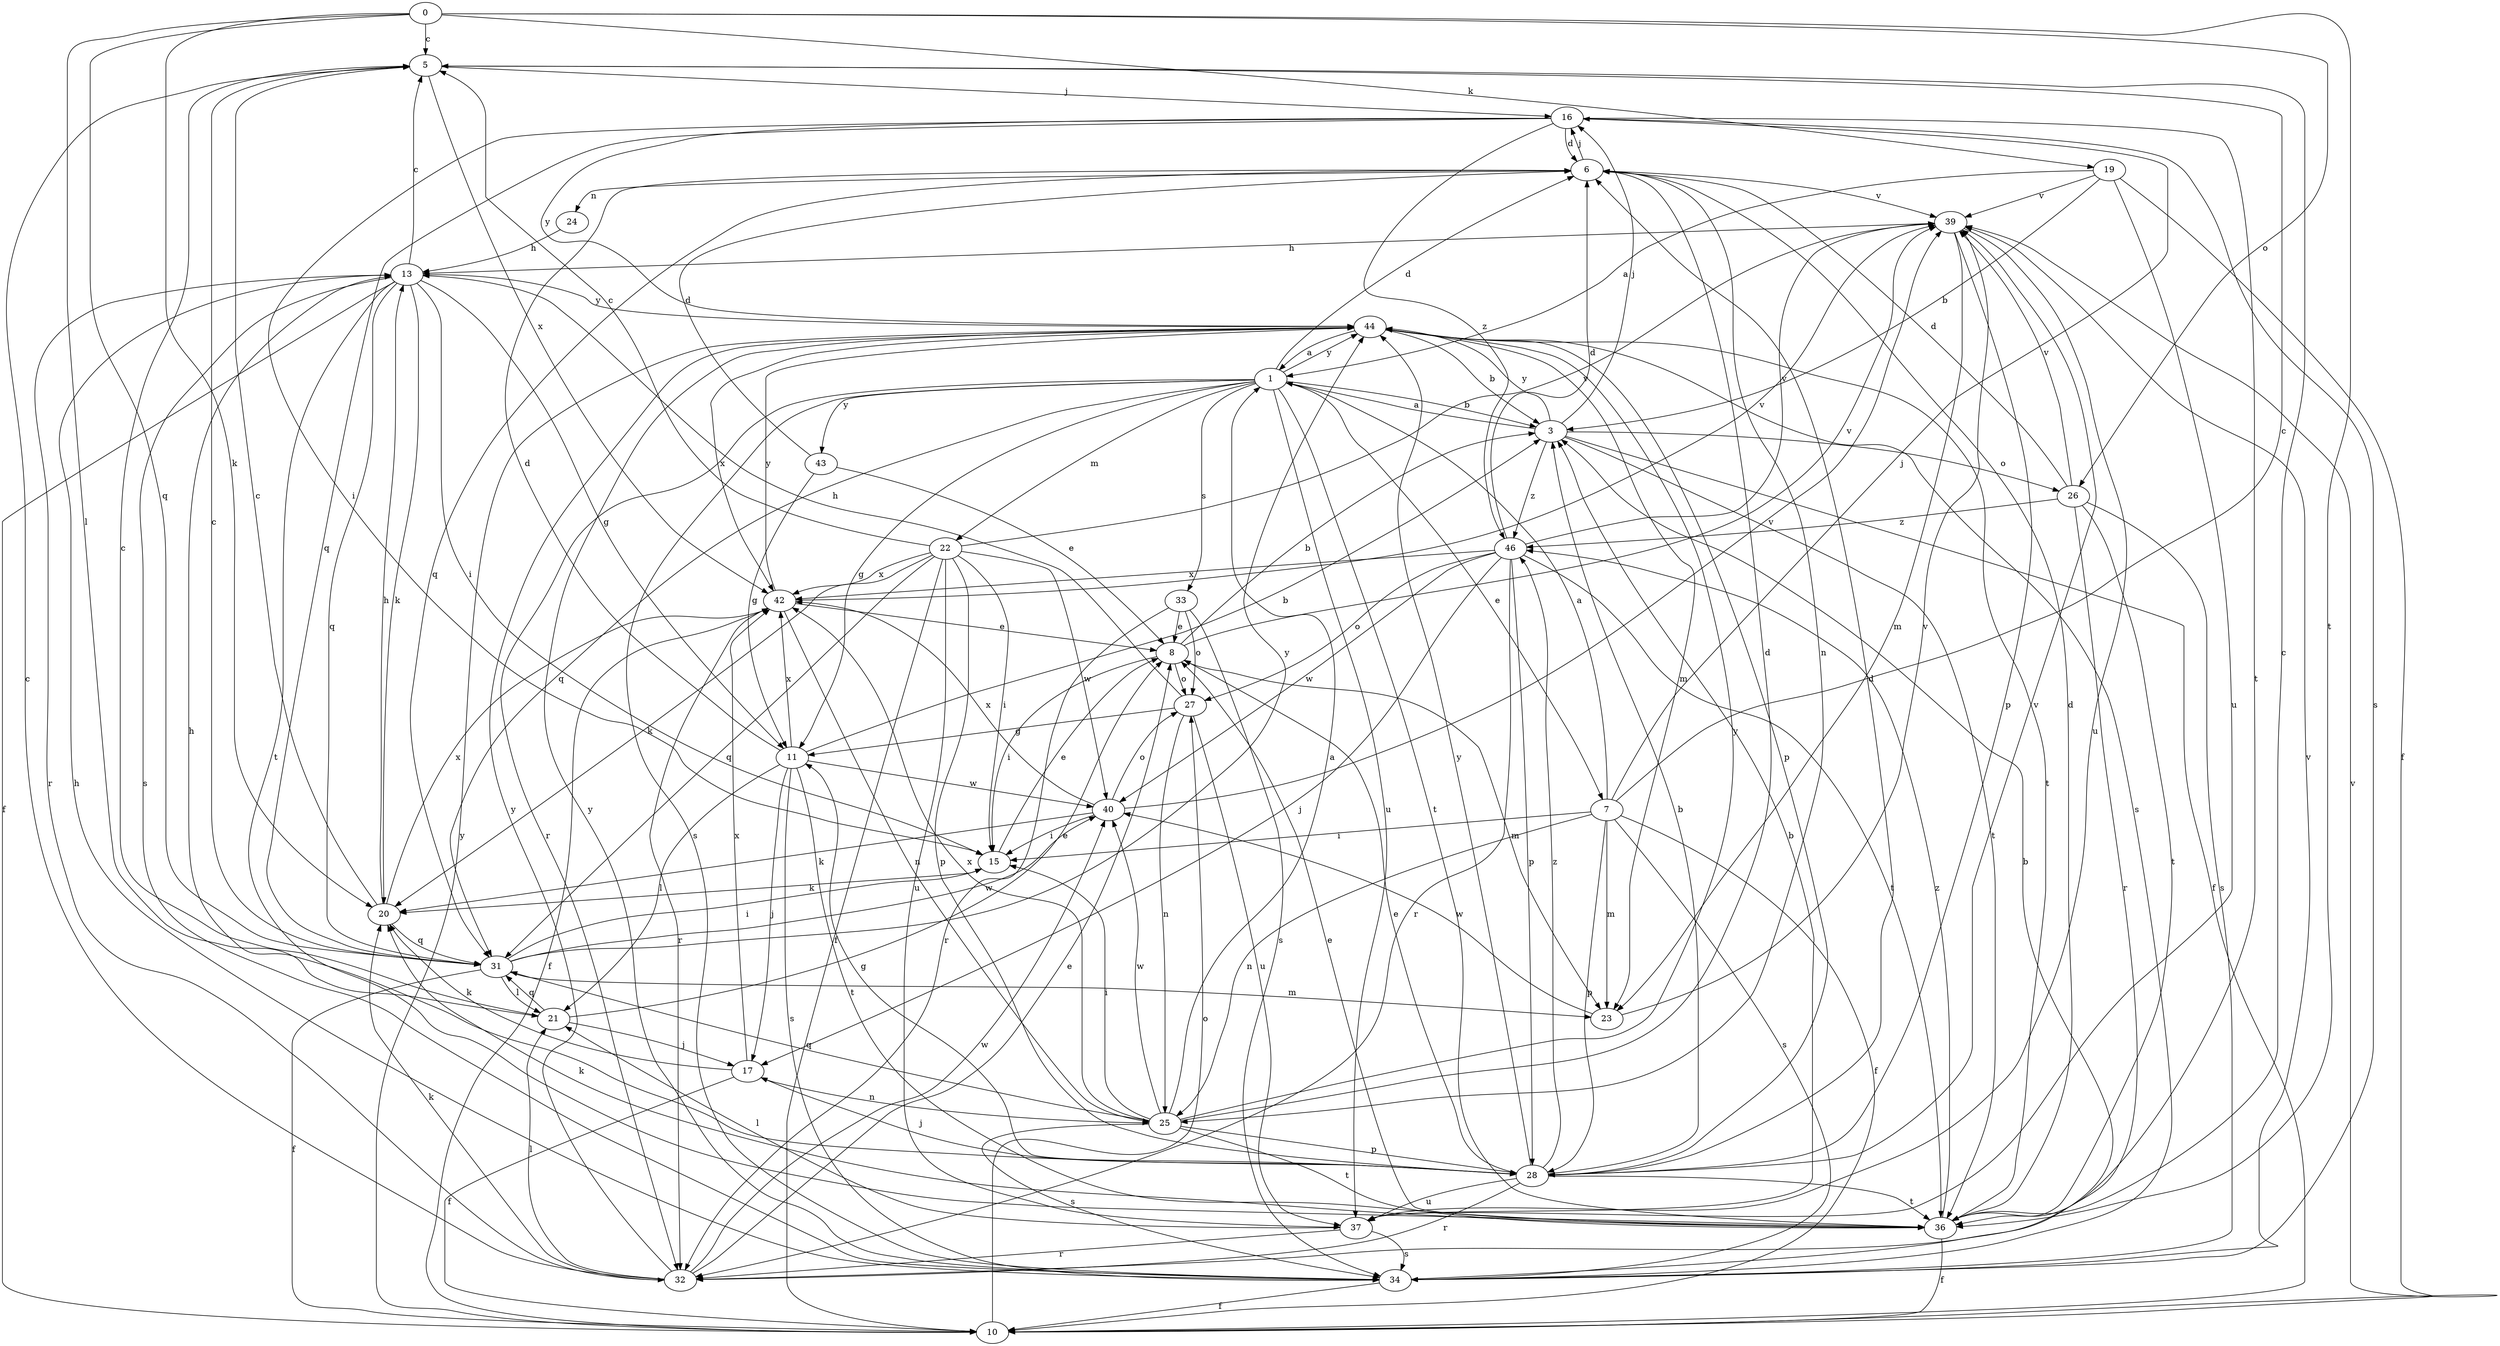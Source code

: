 strict digraph  {
0;
1;
3;
5;
6;
7;
8;
10;
11;
13;
15;
16;
17;
19;
20;
21;
22;
23;
24;
25;
26;
27;
28;
31;
32;
33;
34;
36;
37;
39;
40;
42;
43;
44;
46;
0 -> 5  [label=c];
0 -> 19  [label=k];
0 -> 20  [label=k];
0 -> 21  [label=l];
0 -> 26  [label=o];
0 -> 31  [label=q];
0 -> 36  [label=t];
1 -> 3  [label=b];
1 -> 6  [label=d];
1 -> 7  [label=e];
1 -> 11  [label=g];
1 -> 22  [label=m];
1 -> 31  [label=q];
1 -> 32  [label=r];
1 -> 33  [label=s];
1 -> 34  [label=s];
1 -> 36  [label=t];
1 -> 37  [label=u];
1 -> 43  [label=y];
1 -> 44  [label=y];
3 -> 1  [label=a];
3 -> 10  [label=f];
3 -> 16  [label=j];
3 -> 26  [label=o];
3 -> 36  [label=t];
3 -> 44  [label=y];
3 -> 46  [label=z];
5 -> 16  [label=j];
5 -> 42  [label=x];
6 -> 16  [label=j];
6 -> 24  [label=n];
6 -> 25  [label=n];
6 -> 31  [label=q];
6 -> 39  [label=v];
7 -> 1  [label=a];
7 -> 5  [label=c];
7 -> 10  [label=f];
7 -> 15  [label=i];
7 -> 16  [label=j];
7 -> 23  [label=m];
7 -> 25  [label=n];
7 -> 28  [label=p];
7 -> 34  [label=s];
8 -> 3  [label=b];
8 -> 15  [label=i];
8 -> 23  [label=m];
8 -> 27  [label=o];
8 -> 39  [label=v];
10 -> 27  [label=o];
10 -> 39  [label=v];
10 -> 44  [label=y];
11 -> 3  [label=b];
11 -> 6  [label=d];
11 -> 17  [label=j];
11 -> 21  [label=l];
11 -> 34  [label=s];
11 -> 36  [label=t];
11 -> 40  [label=w];
11 -> 42  [label=x];
13 -> 5  [label=c];
13 -> 10  [label=f];
13 -> 11  [label=g];
13 -> 15  [label=i];
13 -> 20  [label=k];
13 -> 31  [label=q];
13 -> 32  [label=r];
13 -> 34  [label=s];
13 -> 36  [label=t];
13 -> 44  [label=y];
15 -> 8  [label=e];
15 -> 20  [label=k];
16 -> 6  [label=d];
16 -> 15  [label=i];
16 -> 31  [label=q];
16 -> 34  [label=s];
16 -> 36  [label=t];
16 -> 44  [label=y];
16 -> 46  [label=z];
17 -> 10  [label=f];
17 -> 20  [label=k];
17 -> 25  [label=n];
17 -> 42  [label=x];
19 -> 1  [label=a];
19 -> 3  [label=b];
19 -> 10  [label=f];
19 -> 37  [label=u];
19 -> 39  [label=v];
20 -> 5  [label=c];
20 -> 13  [label=h];
20 -> 31  [label=q];
20 -> 42  [label=x];
21 -> 5  [label=c];
21 -> 8  [label=e];
21 -> 17  [label=j];
21 -> 31  [label=q];
22 -> 5  [label=c];
22 -> 10  [label=f];
22 -> 15  [label=i];
22 -> 20  [label=k];
22 -> 28  [label=p];
22 -> 31  [label=q];
22 -> 37  [label=u];
22 -> 39  [label=v];
22 -> 40  [label=w];
22 -> 42  [label=x];
23 -> 39  [label=v];
23 -> 40  [label=w];
24 -> 13  [label=h];
25 -> 1  [label=a];
25 -> 6  [label=d];
25 -> 15  [label=i];
25 -> 28  [label=p];
25 -> 31  [label=q];
25 -> 34  [label=s];
25 -> 36  [label=t];
25 -> 40  [label=w];
25 -> 42  [label=x];
25 -> 44  [label=y];
26 -> 6  [label=d];
26 -> 32  [label=r];
26 -> 34  [label=s];
26 -> 36  [label=t];
26 -> 39  [label=v];
26 -> 46  [label=z];
27 -> 11  [label=g];
27 -> 13  [label=h];
27 -> 25  [label=n];
27 -> 37  [label=u];
28 -> 3  [label=b];
28 -> 6  [label=d];
28 -> 8  [label=e];
28 -> 11  [label=g];
28 -> 13  [label=h];
28 -> 17  [label=j];
28 -> 32  [label=r];
28 -> 36  [label=t];
28 -> 37  [label=u];
28 -> 39  [label=v];
28 -> 44  [label=y];
28 -> 46  [label=z];
31 -> 5  [label=c];
31 -> 10  [label=f];
31 -> 15  [label=i];
31 -> 21  [label=l];
31 -> 23  [label=m];
31 -> 40  [label=w];
31 -> 44  [label=y];
32 -> 5  [label=c];
32 -> 8  [label=e];
32 -> 20  [label=k];
32 -> 21  [label=l];
32 -> 40  [label=w];
32 -> 44  [label=y];
33 -> 8  [label=e];
33 -> 27  [label=o];
33 -> 32  [label=r];
33 -> 34  [label=s];
34 -> 3  [label=b];
34 -> 10  [label=f];
34 -> 13  [label=h];
34 -> 39  [label=v];
34 -> 44  [label=y];
36 -> 5  [label=c];
36 -> 6  [label=d];
36 -> 8  [label=e];
36 -> 10  [label=f];
36 -> 20  [label=k];
36 -> 46  [label=z];
37 -> 3  [label=b];
37 -> 21  [label=l];
37 -> 32  [label=r];
37 -> 34  [label=s];
39 -> 13  [label=h];
39 -> 23  [label=m];
39 -> 28  [label=p];
39 -> 37  [label=u];
40 -> 15  [label=i];
40 -> 20  [label=k];
40 -> 27  [label=o];
40 -> 39  [label=v];
40 -> 42  [label=x];
42 -> 8  [label=e];
42 -> 10  [label=f];
42 -> 25  [label=n];
42 -> 32  [label=r];
42 -> 39  [label=v];
42 -> 44  [label=y];
43 -> 6  [label=d];
43 -> 8  [label=e];
43 -> 11  [label=g];
44 -> 1  [label=a];
44 -> 3  [label=b];
44 -> 23  [label=m];
44 -> 28  [label=p];
44 -> 34  [label=s];
44 -> 36  [label=t];
44 -> 42  [label=x];
46 -> 6  [label=d];
46 -> 17  [label=j];
46 -> 27  [label=o];
46 -> 28  [label=p];
46 -> 32  [label=r];
46 -> 36  [label=t];
46 -> 39  [label=v];
46 -> 40  [label=w];
46 -> 42  [label=x];
}
